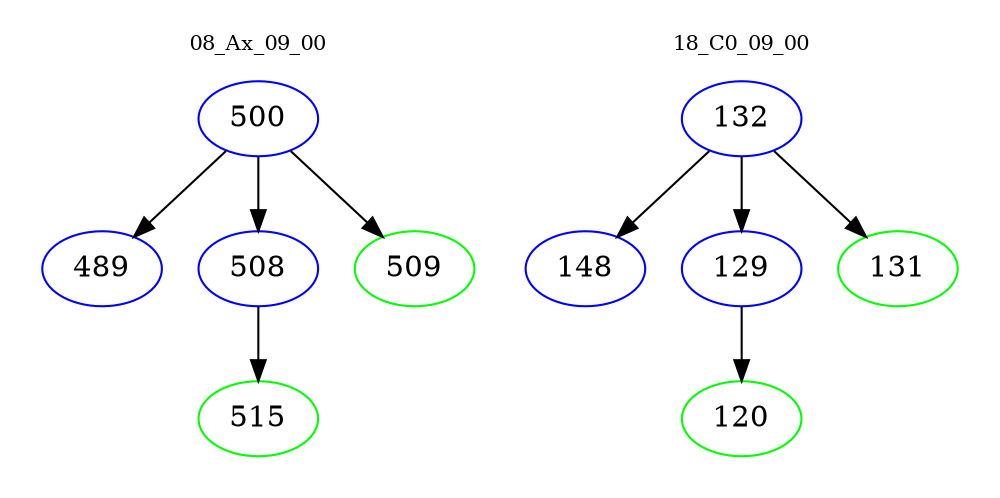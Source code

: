 digraph{
subgraph cluster_0 {
color = white
label = "08_Ax_09_00";
fontsize=10;
T0_500 [label="500", color="blue"]
T0_500 -> T0_489 [color="black"]
T0_489 [label="489", color="blue"]
T0_500 -> T0_508 [color="black"]
T0_508 [label="508", color="blue"]
T0_508 -> T0_515 [color="black"]
T0_515 [label="515", color="green"]
T0_500 -> T0_509 [color="black"]
T0_509 [label="509", color="green"]
}
subgraph cluster_1 {
color = white
label = "18_C0_09_00";
fontsize=10;
T1_132 [label="132", color="blue"]
T1_132 -> T1_148 [color="black"]
T1_148 [label="148", color="blue"]
T1_132 -> T1_129 [color="black"]
T1_129 [label="129", color="blue"]
T1_129 -> T1_120 [color="black"]
T1_120 [label="120", color="green"]
T1_132 -> T1_131 [color="black"]
T1_131 [label="131", color="green"]
}
}
